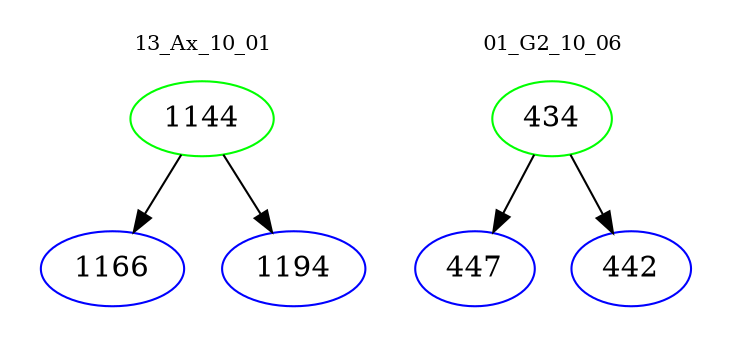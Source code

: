 digraph{
subgraph cluster_0 {
color = white
label = "13_Ax_10_01";
fontsize=10;
T0_1144 [label="1144", color="green"]
T0_1144 -> T0_1166 [color="black"]
T0_1166 [label="1166", color="blue"]
T0_1144 -> T0_1194 [color="black"]
T0_1194 [label="1194", color="blue"]
}
subgraph cluster_1 {
color = white
label = "01_G2_10_06";
fontsize=10;
T1_434 [label="434", color="green"]
T1_434 -> T1_447 [color="black"]
T1_447 [label="447", color="blue"]
T1_434 -> T1_442 [color="black"]
T1_442 [label="442", color="blue"]
}
}
